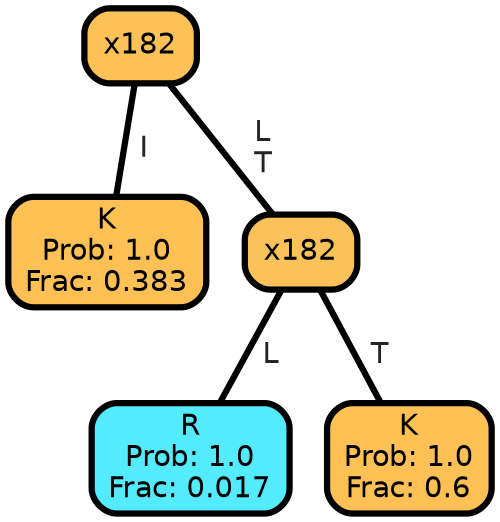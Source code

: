 graph Tree {
node [shape=box, style="filled, rounded",color="black",penwidth="3",fontcolor="black",                 fontname=helvetica] ;
graph [ranksep="0 equally", splines=straight,                 bgcolor=transparent, dpi=200] ;
edge [fontname=helvetica, fontweight=bold,fontcolor=grey14,color=black] ;
0 [label="K
Prob: 1.0
Frac: 0.383", fillcolor="#ffc155"] ;
1 [label="x182", fillcolor="#fcc157"] ;
2 [label="R
Prob: 1.0
Frac: 0.017", fillcolor="#55ebff"] ;
3 [label="x182", fillcolor="#fac259"] ;
4 [label="K
Prob: 1.0
Frac: 0.6", fillcolor="#ffc155"] ;
1 -- 0 [label=" I",penwidth=3] ;
1 -- 3 [label=" L\n T",penwidth=3] ;
3 -- 2 [label=" L",penwidth=3] ;
3 -- 4 [label=" T",penwidth=3] ;
{rank = same;}}